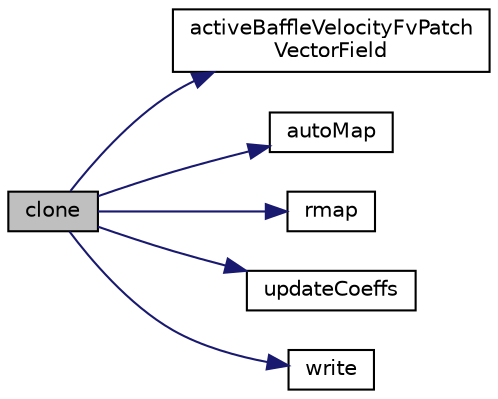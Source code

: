 digraph "clone"
{
  bgcolor="transparent";
  edge [fontname="Helvetica",fontsize="10",labelfontname="Helvetica",labelfontsize="10"];
  node [fontname="Helvetica",fontsize="10",shape=record];
  rankdir="LR";
  Node21 [label="clone",height=0.2,width=0.4,color="black", fillcolor="grey75", style="filled", fontcolor="black"];
  Node21 -> Node22 [color="midnightblue",fontsize="10",style="solid",fontname="Helvetica"];
  Node22 [label="activeBaffleVelocityFvPatch\lVectorField",height=0.2,width=0.4,color="black",URL="$a22853.html#a4f42a98d40b90182b5bc73db989f1cec",tooltip="Construct from patch and internal field. "];
  Node21 -> Node23 [color="midnightblue",fontsize="10",style="solid",fontname="Helvetica"];
  Node23 [label="autoMap",height=0.2,width=0.4,color="black",URL="$a22853.html#a0ab0c43ce90d756c88dd81e3d0a9eef5",tooltip="Map (and resize as needed) from self given a mapping object. "];
  Node21 -> Node24 [color="midnightblue",fontsize="10",style="solid",fontname="Helvetica"];
  Node24 [label="rmap",height=0.2,width=0.4,color="black",URL="$a22853.html#a4fe41b169c41bfcd4311c1d1e27a96ed",tooltip="Reverse map the given fvPatchField onto this fvPatchField. "];
  Node21 -> Node25 [color="midnightblue",fontsize="10",style="solid",fontname="Helvetica"];
  Node25 [label="updateCoeffs",height=0.2,width=0.4,color="black",URL="$a22853.html#a7e24eafac629d3733181cd942d4c902f",tooltip="Update the coefficients associated with the patch field. "];
  Node21 -> Node26 [color="midnightblue",fontsize="10",style="solid",fontname="Helvetica"];
  Node26 [label="write",height=0.2,width=0.4,color="black",URL="$a22853.html#a293fdfec8bdfbd5c3913ab4c9f3454ff",tooltip="Write. "];
}
